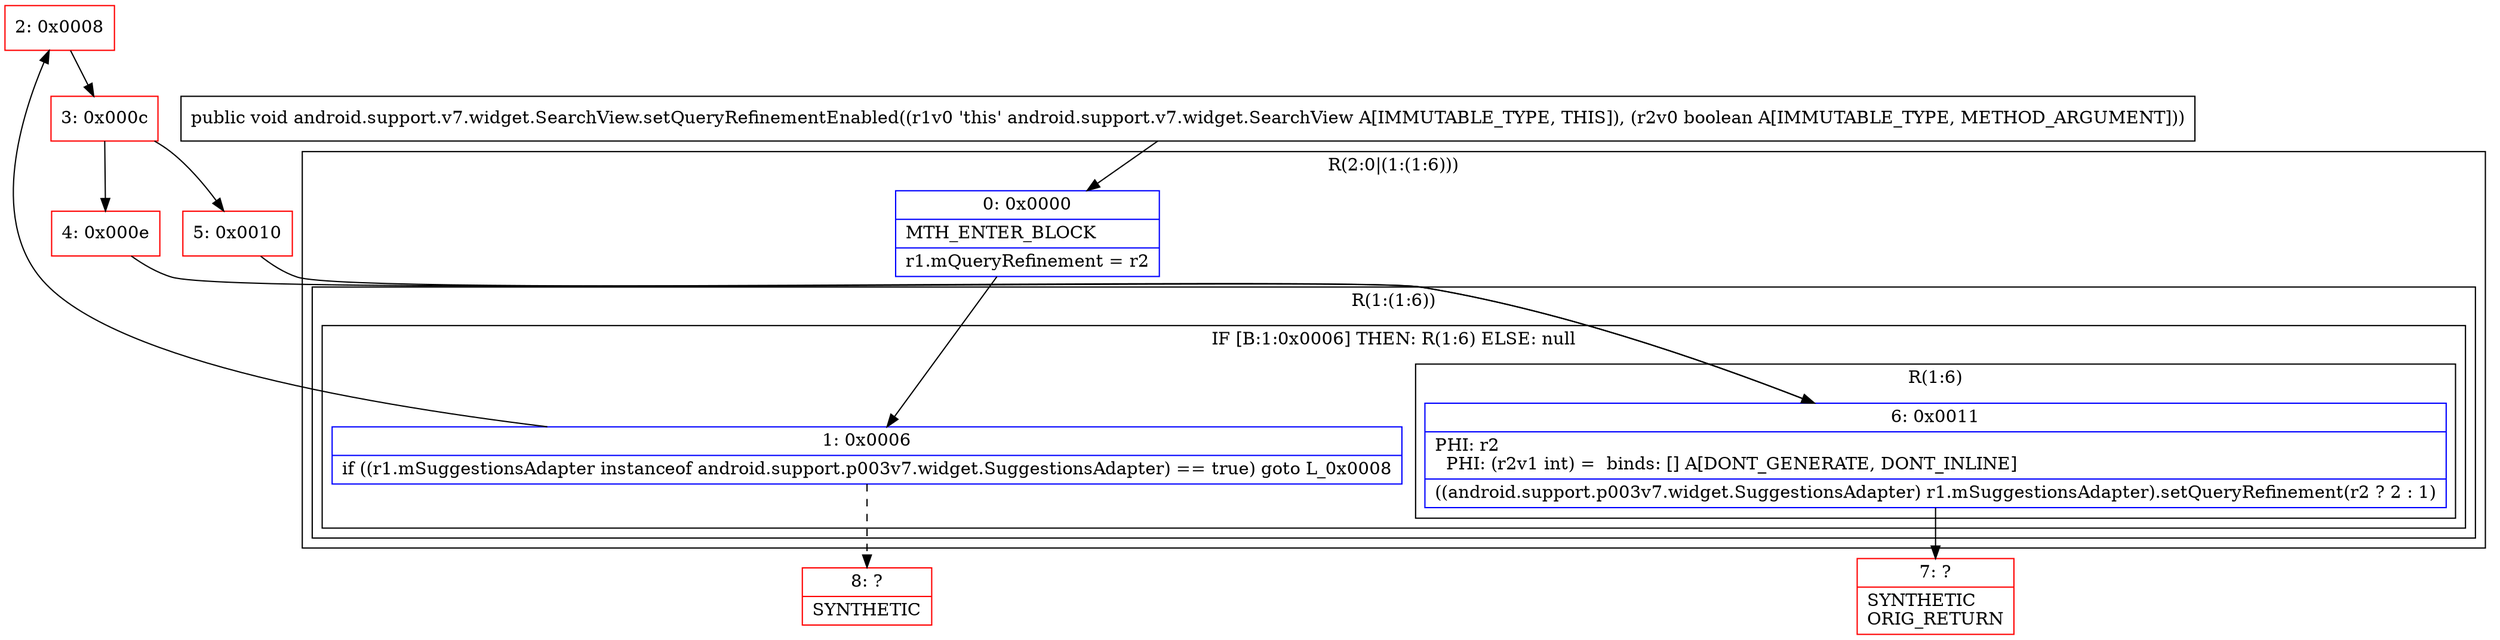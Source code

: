 digraph "CFG forandroid.support.v7.widget.SearchView.setQueryRefinementEnabled(Z)V" {
subgraph cluster_Region_1805412849 {
label = "R(2:0|(1:(1:6)))";
node [shape=record,color=blue];
Node_0 [shape=record,label="{0\:\ 0x0000|MTH_ENTER_BLOCK\l|r1.mQueryRefinement = r2\l}"];
subgraph cluster_Region_1403045727 {
label = "R(1:(1:6))";
node [shape=record,color=blue];
subgraph cluster_IfRegion_1410045294 {
label = "IF [B:1:0x0006] THEN: R(1:6) ELSE: null";
node [shape=record,color=blue];
Node_1 [shape=record,label="{1\:\ 0x0006|if ((r1.mSuggestionsAdapter instanceof android.support.p003v7.widget.SuggestionsAdapter) == true) goto L_0x0008\l}"];
subgraph cluster_Region_956954940 {
label = "R(1:6)";
node [shape=record,color=blue];
Node_6 [shape=record,label="{6\:\ 0x0011|PHI: r2 \l  PHI: (r2v1 int) =  binds: [] A[DONT_GENERATE, DONT_INLINE]\l|((android.support.p003v7.widget.SuggestionsAdapter) r1.mSuggestionsAdapter).setQueryRefinement(r2 ? 2 : 1)\l}"];
}
}
}
}
Node_2 [shape=record,color=red,label="{2\:\ 0x0008}"];
Node_3 [shape=record,color=red,label="{3\:\ 0x000c}"];
Node_4 [shape=record,color=red,label="{4\:\ 0x000e}"];
Node_5 [shape=record,color=red,label="{5\:\ 0x0010}"];
Node_7 [shape=record,color=red,label="{7\:\ ?|SYNTHETIC\lORIG_RETURN\l}"];
Node_8 [shape=record,color=red,label="{8\:\ ?|SYNTHETIC\l}"];
MethodNode[shape=record,label="{public void android.support.v7.widget.SearchView.setQueryRefinementEnabled((r1v0 'this' android.support.v7.widget.SearchView A[IMMUTABLE_TYPE, THIS]), (r2v0 boolean A[IMMUTABLE_TYPE, METHOD_ARGUMENT])) }"];
MethodNode -> Node_0;
Node_0 -> Node_1;
Node_1 -> Node_2;
Node_1 -> Node_8[style=dashed];
Node_6 -> Node_7;
Node_2 -> Node_3;
Node_3 -> Node_4;
Node_3 -> Node_5;
Node_4 -> Node_6;
Node_5 -> Node_6;
}

